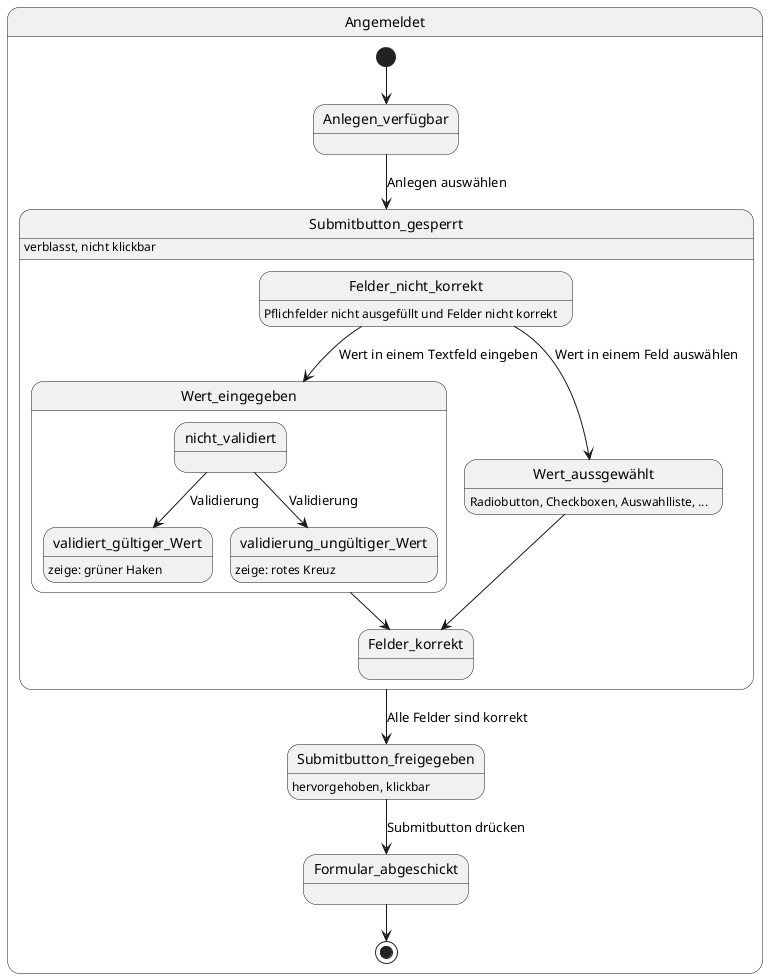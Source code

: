 @startuml Anlegen
state Angemeldet {
  [*] --> Anlegen_verfügbar
  Anlegen_verfügbar --> Submitbutton_gesperrt: Anlegen auswählen

state Submitbutton_gesperrt{
  Felder_nicht_korrekt--> Wert_eingegeben : Wert in einem Textfeld eingeben
  Felder_nicht_korrekt--> Wert_aussgewählt : Wert in einem Feld auswählen
state Wert_eingegeben {
     nicht_validiert --> validiert_gültiger_Wert: Validierung
     nicht_validiert --> validierung_ungültiger_Wert: Validierung
  }
Wert_aussgewählt --> Felder_korrekt
Wert_eingegeben --> Felder_korrekt
}
Submitbutton_gesperrt --> Submitbutton_freigegeben: Alle Felder sind korrekt
Submitbutton_freigegeben --> Formular_abgeschickt: Submitbutton drücken
Formular_abgeschickt --> [*]
}

validiert_gültiger_Wert: zeige: grüner Haken
validierung_ungültiger_Wert: zeige: rotes Kreuz
Wert_aussgewählt: Radiobutton, Checkboxen, Auswahlliste, ...
Felder_nicht_korrekt: Pflichfelder nicht ausgefüllt und Felder nicht korrekt
Submitbutton_gesperrt: verblasst, nicht klickbar
Submitbutton_freigegeben: hervorgehoben, klickbar
@enduml